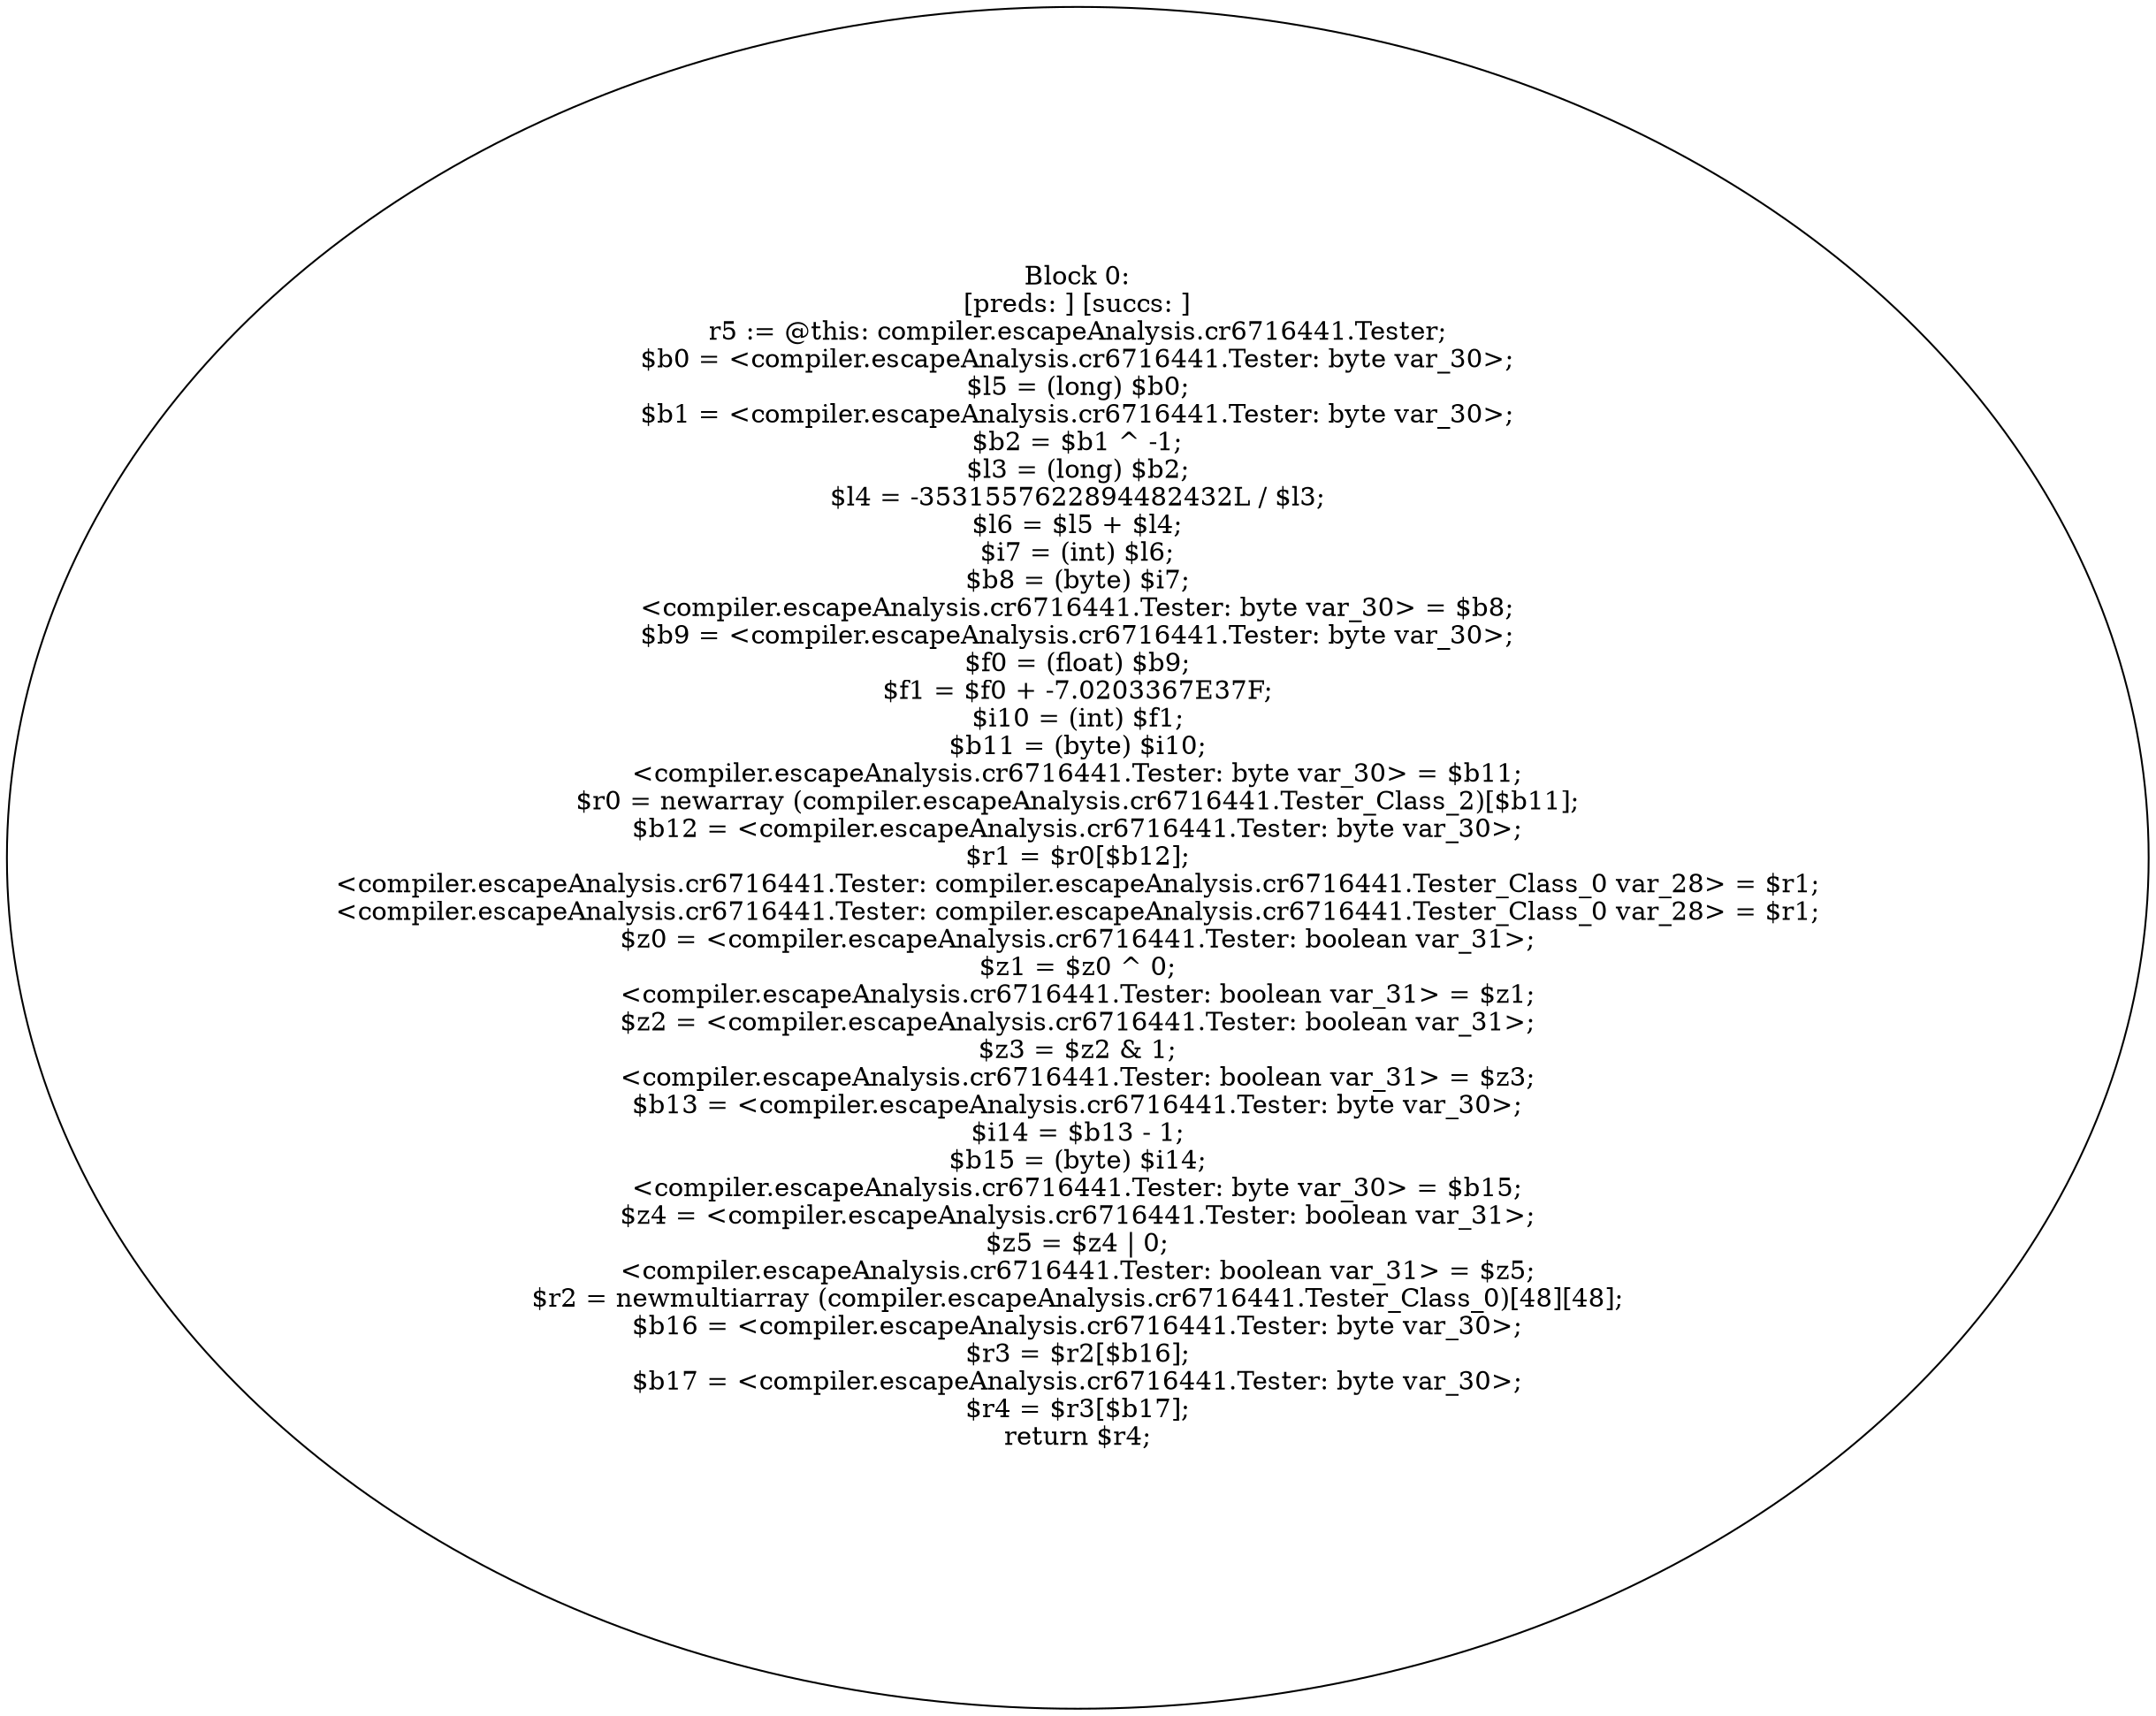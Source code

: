 digraph "unitGraph" {
    "Block 0:
[preds: ] [succs: ]
r5 := @this: compiler.escapeAnalysis.cr6716441.Tester;
$b0 = <compiler.escapeAnalysis.cr6716441.Tester: byte var_30>;
$l5 = (long) $b0;
$b1 = <compiler.escapeAnalysis.cr6716441.Tester: byte var_30>;
$b2 = $b1 ^ -1;
$l3 = (long) $b2;
$l4 = -3531557622894482432L / $l3;
$l6 = $l5 + $l4;
$i7 = (int) $l6;
$b8 = (byte) $i7;
<compiler.escapeAnalysis.cr6716441.Tester: byte var_30> = $b8;
$b9 = <compiler.escapeAnalysis.cr6716441.Tester: byte var_30>;
$f0 = (float) $b9;
$f1 = $f0 + -7.0203367E37F;
$i10 = (int) $f1;
$b11 = (byte) $i10;
<compiler.escapeAnalysis.cr6716441.Tester: byte var_30> = $b11;
$r0 = newarray (compiler.escapeAnalysis.cr6716441.Tester_Class_2)[$b11];
$b12 = <compiler.escapeAnalysis.cr6716441.Tester: byte var_30>;
$r1 = $r0[$b12];
<compiler.escapeAnalysis.cr6716441.Tester: compiler.escapeAnalysis.cr6716441.Tester_Class_0 var_28> = $r1;
<compiler.escapeAnalysis.cr6716441.Tester: compiler.escapeAnalysis.cr6716441.Tester_Class_0 var_28> = $r1;
$z0 = <compiler.escapeAnalysis.cr6716441.Tester: boolean var_31>;
$z1 = $z0 ^ 0;
<compiler.escapeAnalysis.cr6716441.Tester: boolean var_31> = $z1;
$z2 = <compiler.escapeAnalysis.cr6716441.Tester: boolean var_31>;
$z3 = $z2 & 1;
<compiler.escapeAnalysis.cr6716441.Tester: boolean var_31> = $z3;
$b13 = <compiler.escapeAnalysis.cr6716441.Tester: byte var_30>;
$i14 = $b13 - 1;
$b15 = (byte) $i14;
<compiler.escapeAnalysis.cr6716441.Tester: byte var_30> = $b15;
$z4 = <compiler.escapeAnalysis.cr6716441.Tester: boolean var_31>;
$z5 = $z4 | 0;
<compiler.escapeAnalysis.cr6716441.Tester: boolean var_31> = $z5;
$r2 = newmultiarray (compiler.escapeAnalysis.cr6716441.Tester_Class_0)[48][48];
$b16 = <compiler.escapeAnalysis.cr6716441.Tester: byte var_30>;
$r3 = $r2[$b16];
$b17 = <compiler.escapeAnalysis.cr6716441.Tester: byte var_30>;
$r4 = $r3[$b17];
return $r4;
"
}
